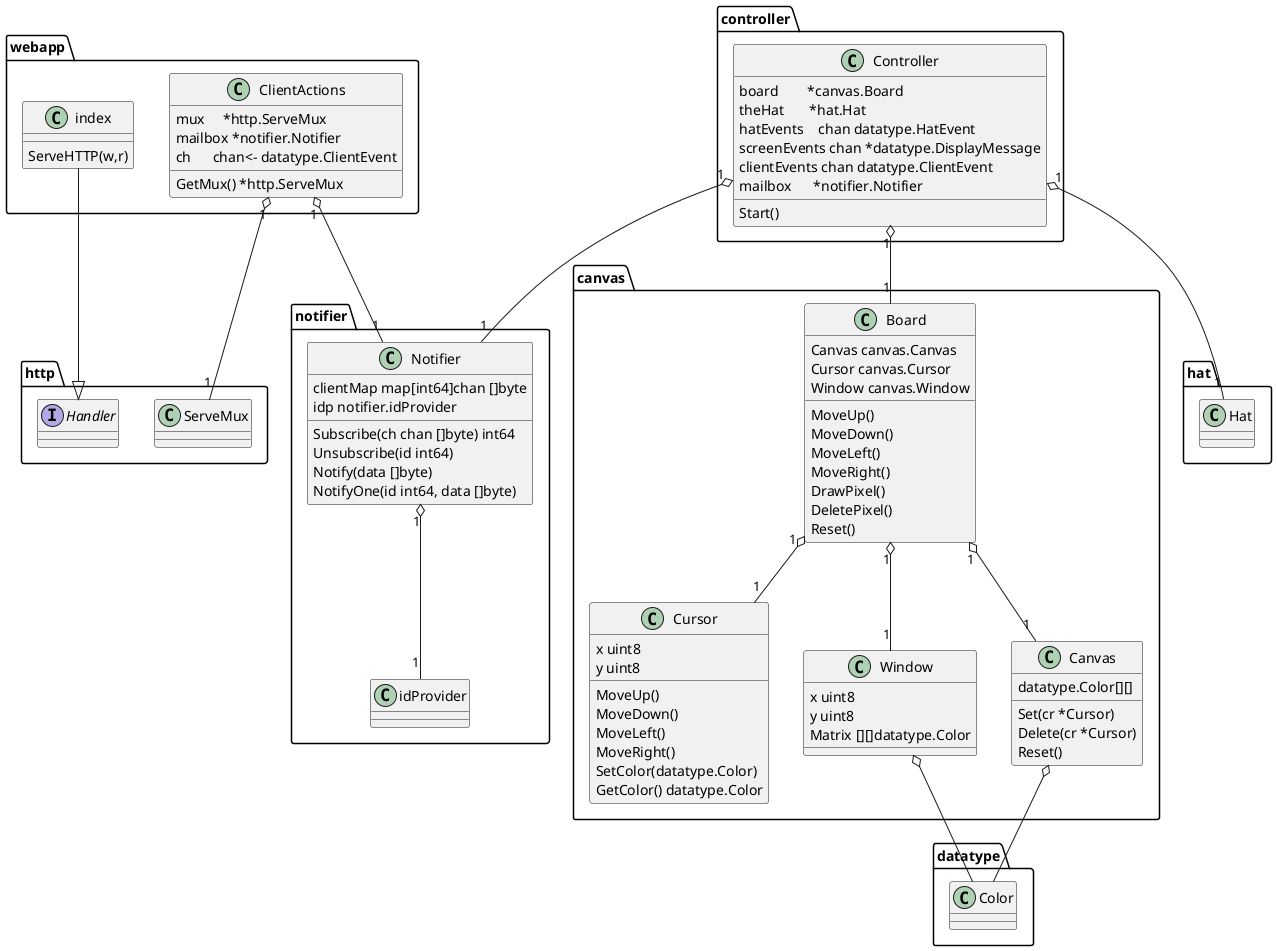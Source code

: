 @startuml
'https://plantuml.com/class-diagram
class datatype.Color{}

class canvas.Canvas {
datatype.Color[][]
Set(cr *Cursor)
Delete(cr *Cursor)
Reset()
}

canvas.Board "1" o-- "1" canvas.Canvas
canvas.Board "1" o-- "1" canvas.Cursor
canvas.Board "1" o-- "1" canvas.Window
canvas.Canvas o-- datatype.Color
canvas.Window o-- datatype.Color

class canvas.Cursor {
x uint8
y uint8
MoveUp()
MoveDown()
MoveLeft()
MoveRight()
SetColor(datatype.Color)
GetColor() datatype.Color
}

class canvas.Board {
Canvas canvas.Canvas
Cursor canvas.Cursor
Window canvas.Window
MoveUp()
MoveDown()
MoveLeft()
MoveRight()
DrawPixel()
DeletePixel()
Reset()
}

class canvas.Window {
x uint8
y uint8
Matrix [][]datatype.Color
}

notifier.Notifier "1" o-- "1" notifier.idProvider

class notifier.idProvider {
}
class notifier.Notifier {
clientMap map[int64]chan []byte
idp notifier.idProvider
Subscribe(ch chan []byte) int64
Unsubscribe(id int64)
Notify(data []byte)
NotifyOne(id int64, data []byte)
}

interface http.Handler
class http.ServeMux{}

http.Handler <|- webapp.index
webapp.ClientActions "1" o-- "1" http.ServeMux
webapp.ClientActions "1" o-- "1" notifier.Notifier

class webapp.index {
ServeHTTP(w,r)
}
class webapp.ClientActions {
	mux     *http.ServeMux
	mailbox *notifier.Notifier
	ch      chan<- datatype.ClientEvent
	GetMux() *http.ServeMux
}

controller.Controller "1" o-- "1" notifier.Notifier
controller.Controller "1" o-- "1" hat.Hat
controller.Controller "1" o-- "1" canvas.Board

class controller.Controller {
	board        *canvas.Board
	theHat       *hat.Hat
	hatEvents    chan datatype.HatEvent
	screenEvents chan *datatype.DisplayMessage
	clientEvents chan datatype.ClientEvent
	mailbox      *notifier.Notifier
	Start()
}

@enduml